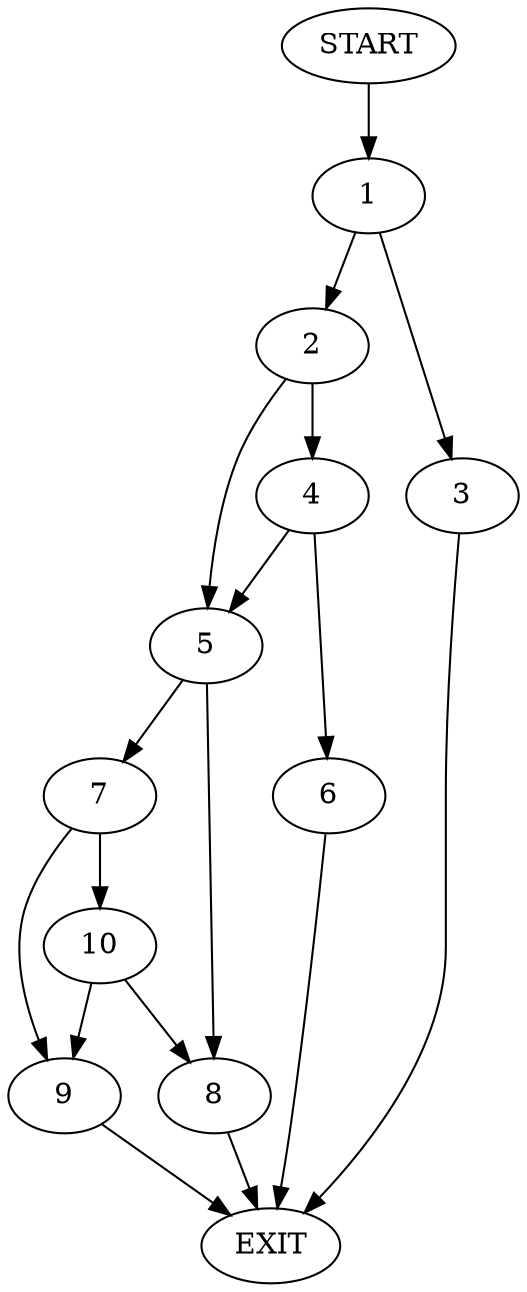 digraph {
0 [label="START"]
11 [label="EXIT"]
0 -> 1
1 -> 2
1 -> 3
3 -> 11
2 -> 4
2 -> 5
4 -> 6
4 -> 5
5 -> 7
5 -> 8
6 -> 11
7 -> 9
7 -> 10
8 -> 11
9 -> 11
10 -> 9
10 -> 8
}

